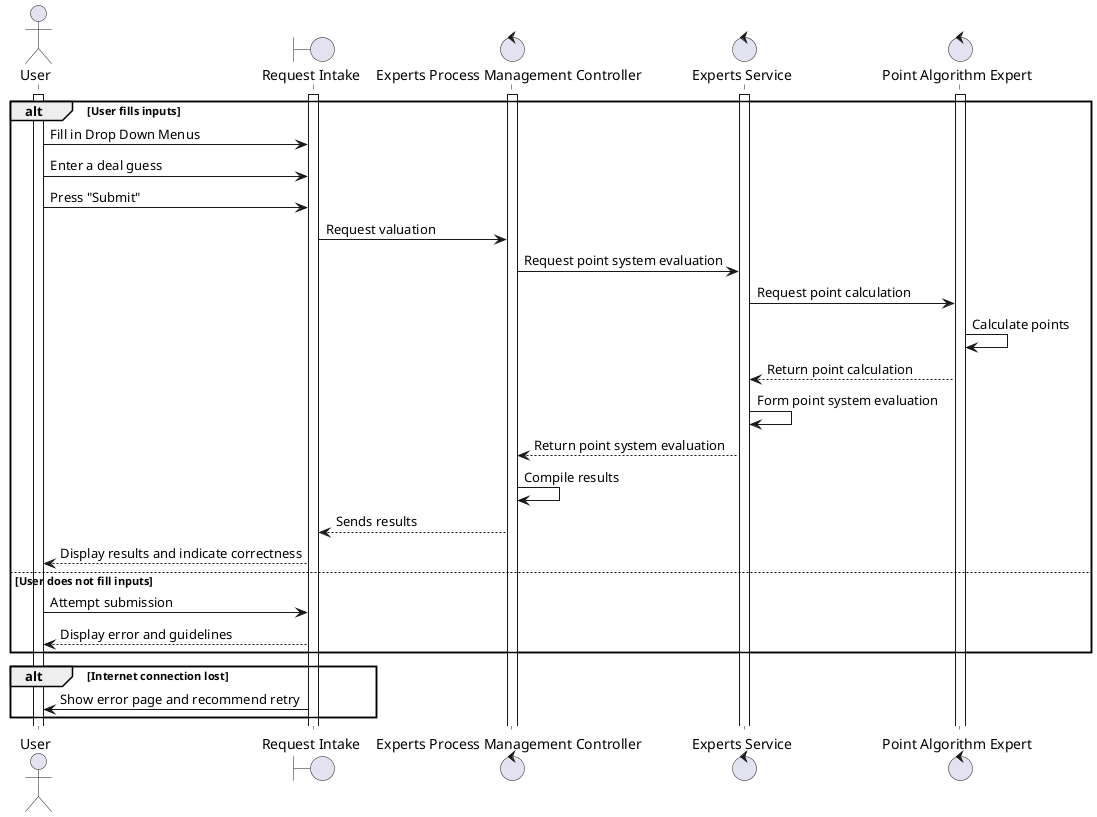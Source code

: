 @startuml be1
actor User
boundary "Request Intake" as Intake
control "Experts Process Management Controller" as Controller
control "Experts Service" as Service
control "Point Algorithm Expert" as Algorithm
activate User
activate Intake
activate Controller
activate Service
activate Algorithm

alt User fills inputs
    User -> Intake: Fill in Drop Down Menus
    User -> Intake: Enter a deal guess
    User -> Intake: Press "Submit"
    Intake -> Controller: Request valuation
    Controller -> Service: Request point system evaluation
    Service -> Algorithm: Request point calculation
    Algorithm -> Algorithm: Calculate points
    Algorithm --> Service: Return point calculation
    Service -> Service: Form point system evaluation
    Service --> Controller: Return point system evaluation
    Controller -> Controller: Compile results
    Controller --> Intake: Sends results
    Intake --> User: Display results and indicate correctness
else User does not fill inputs
    User -> Intake: Attempt submission
    Intake --> User: Display error and guidelines
end

alt Internet connection lost
    Intake -> User: Show error page and recommend retry
end

@enduml
